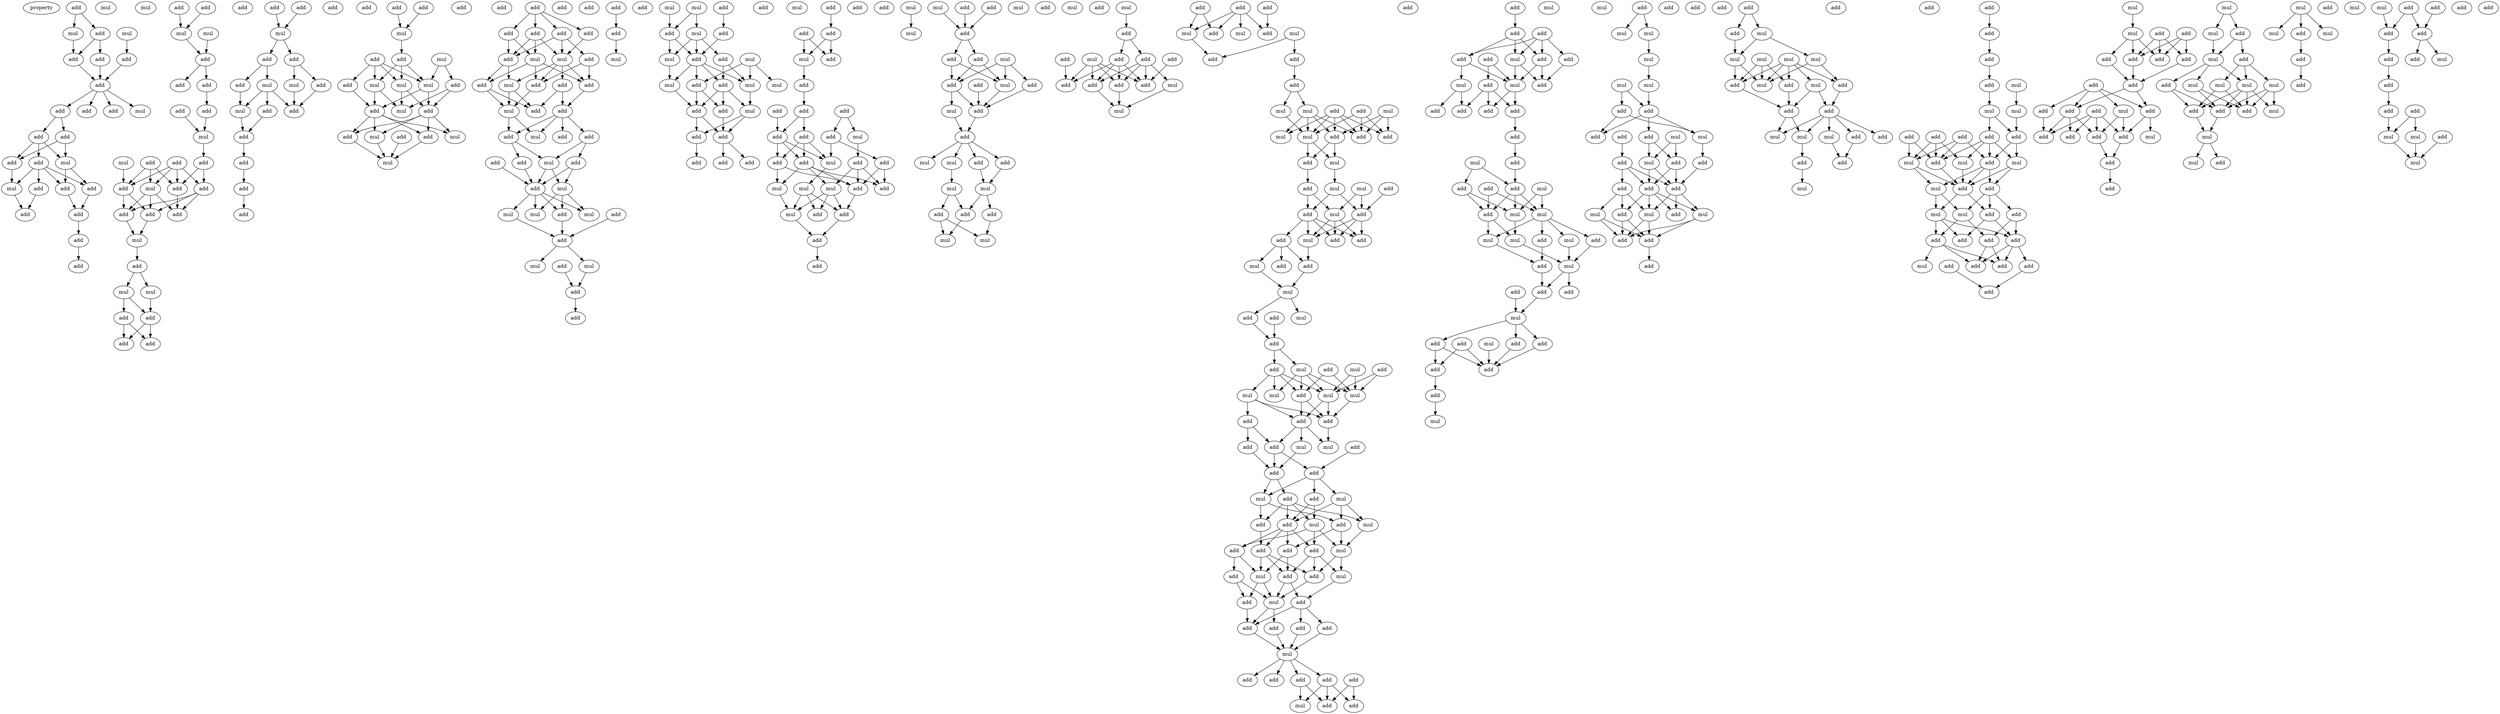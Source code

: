 digraph {
    node [fontcolor=black]
    property [mul=2,lf=1.5]
    0 [ label = add ];
    1 [ label = mul ];
    2 [ label = add ];
    3 [ label = mul ];
    4 [ label = add ];
    5 [ label = add ];
    6 [ label = add ];
    7 [ label = add ];
    8 [ label = add ];
    9 [ label = add ];
    10 [ label = add ];
    11 [ label = mul ];
    12 [ label = mul ];
    13 [ label = add ];
    14 [ label = add ];
    15 [ label = add ];
    16 [ label = mul ];
    17 [ label = add ];
    18 [ label = add ];
    19 [ label = add ];
    20 [ label = add ];
    21 [ label = mul ];
    22 [ label = add ];
    23 [ label = add ];
    24 [ label = add ];
    25 [ label = mul ];
    26 [ label = add ];
    27 [ label = add ];
    28 [ label = add ];
    29 [ label = mul ];
    30 [ label = mul ];
    31 [ label = add ];
    32 [ label = add ];
    33 [ label = add ];
    34 [ label = add ];
    35 [ label = add ];
    36 [ label = mul ];
    37 [ label = add ];
    38 [ label = mul ];
    39 [ label = add ];
    40 [ label = add ];
    41 [ label = mul ];
    42 [ label = add ];
    43 [ label = add ];
    44 [ label = add ];
    45 [ label = add ];
    46 [ label = add ];
    47 [ label = add ];
    48 [ label = mul ];
    49 [ label = add ];
    50 [ label = mul ];
    51 [ label = mul ];
    52 [ label = add ];
    53 [ label = add ];
    54 [ label = add ];
    55 [ label = add ];
    56 [ label = add ];
    57 [ label = add ];
    58 [ label = add ];
    59 [ label = mul ];
    60 [ label = add ];
    61 [ label = add ];
    62 [ label = add ];
    63 [ label = mul ];
    64 [ label = mul ];
    65 [ label = add ];
    66 [ label = mul ];
    67 [ label = add ];
    68 [ label = add ];
    69 [ label = add ];
    70 [ label = add ];
    71 [ label = add ];
    72 [ label = add ];
    73 [ label = add ];
    74 [ label = add ];
    75 [ label = add ];
    76 [ label = add ];
    77 [ label = add ];
    78 [ label = mul ];
    79 [ label = add ];
    80 [ label = mul ];
    81 [ label = add ];
    82 [ label = add ];
    83 [ label = mul ];
    84 [ label = mul ];
    85 [ label = add ];
    86 [ label = mul ];
    87 [ label = add ];
    88 [ label = mul ];
    89 [ label = add ];
    90 [ label = mul ];
    91 [ label = mul ];
    92 [ label = add ];
    93 [ label = add ];
    94 [ label = add ];
    95 [ label = mul ];
    96 [ label = add ];
    97 [ label = add ];
    98 [ label = add ];
    99 [ label = add ];
    100 [ label = add ];
    101 [ label = add ];
    102 [ label = add ];
    103 [ label = mul ];
    104 [ label = add ];
    105 [ label = mul ];
    106 [ label = add ];
    107 [ label = add ];
    108 [ label = mul ];
    109 [ label = add ];
    110 [ label = add ];
    111 [ label = add ];
    112 [ label = add ];
    113 [ label = add ];
    114 [ label = mul ];
    115 [ label = add ];
    116 [ label = mul ];
    117 [ label = add ];
    118 [ label = add ];
    119 [ label = add ];
    120 [ label = add ];
    121 [ label = mul ];
    122 [ label = add ];
    123 [ label = add ];
    124 [ label = mul ];
    125 [ label = add ];
    126 [ label = mul ];
    127 [ label = mul ];
    128 [ label = add ];
    129 [ label = mul ];
    130 [ label = add ];
    131 [ label = add ];
    132 [ label = mul ];
    133 [ label = mul ];
    134 [ label = add ];
    135 [ label = add ];
    136 [ label = add ];
    137 [ label = add ];
    138 [ label = add ];
    139 [ label = add ];
    140 [ label = mul ];
    141 [ label = mul ];
    142 [ label = mul ];
    143 [ label = add ];
    144 [ label = mul ];
    145 [ label = add ];
    146 [ label = add ];
    147 [ label = mul ];
    148 [ label = add ];
    149 [ label = mul ];
    150 [ label = add ];
    151 [ label = add ];
    152 [ label = mul ];
    153 [ label = add ];
    154 [ label = mul ];
    155 [ label = mul ];
    156 [ label = mul ];
    157 [ label = add ];
    158 [ label = add ];
    159 [ label = add ];
    160 [ label = add ];
    161 [ label = add ];
    162 [ label = add ];
    163 [ label = mul ];
    164 [ label = add ];
    165 [ label = add ];
    166 [ label = add ];
    167 [ label = add ];
    168 [ label = add ];
    169 [ label = add ];
    170 [ label = mul ];
    171 [ label = add ];
    172 [ label = add ];
    173 [ label = add ];
    174 [ label = add ];
    175 [ label = add ];
    176 [ label = add ];
    177 [ label = mul ];
    178 [ label = add ];
    179 [ label = add ];
    180 [ label = add ];
    181 [ label = add ];
    182 [ label = mul ];
    183 [ label = add ];
    184 [ label = add ];
    185 [ label = add ];
    186 [ label = add ];
    187 [ label = mul ];
    188 [ label = add ];
    189 [ label = mul ];
    190 [ label = mul ];
    191 [ label = mul ];
    192 [ label = add ];
    193 [ label = add ];
    194 [ label = add ];
    195 [ label = add ];
    196 [ label = mul ];
    197 [ label = mul ];
    198 [ label = mul ];
    199 [ label = mul ];
    200 [ label = add ];
    201 [ label = add ];
    202 [ label = add ];
    203 [ label = add ];
    204 [ label = add ];
    205 [ label = add ];
    206 [ label = mul ];
    207 [ label = add ];
    208 [ label = add ];
    209 [ label = mul ];
    210 [ label = add ];
    211 [ label = mul ];
    212 [ label = add ];
    213 [ label = add ];
    214 [ label = mul ];
    215 [ label = mul ];
    216 [ label = add ];
    217 [ label = add ];
    218 [ label = mul ];
    219 [ label = mul ];
    220 [ label = mul ];
    221 [ label = add ];
    222 [ label = add ];
    223 [ label = add ];
    224 [ label = add ];
    225 [ label = mul ];
    226 [ label = mul ];
    227 [ label = mul ];
    228 [ label = add ];
    229 [ label = add ];
    230 [ label = mul ];
    231 [ label = add ];
    232 [ label = add ];
    233 [ label = add ];
    234 [ label = mul ];
    235 [ label = add ];
    236 [ label = add ];
    237 [ label = add ];
    238 [ label = add ];
    239 [ label = mul ];
    240 [ label = add ];
    241 [ label = add ];
    242 [ label = add ];
    243 [ label = mul ];
    244 [ label = mul ];
    245 [ label = mul ];
    246 [ label = add ];
    247 [ label = add ];
    248 [ label = add ];
    249 [ label = add ];
    250 [ label = add ];
    251 [ label = mul ];
    252 [ label = add ];
    253 [ label = mul ];
    254 [ label = add ];
    255 [ label = mul ];
    256 [ label = add ];
    257 [ label = mul ];
    258 [ label = mul ];
    259 [ label = add ];
    260 [ label = add ];
    261 [ label = mul ];
    262 [ label = add ];
    263 [ label = mul ];
    264 [ label = add ];
    265 [ label = mul ];
    266 [ label = add ];
    267 [ label = add ];
    268 [ label = add ];
    269 [ label = mul ];
    270 [ label = add ];
    271 [ label = add ];
    272 [ label = add ];
    273 [ label = mul ];
    274 [ label = add ];
    275 [ label = add ];
    276 [ label = mul ];
    277 [ label = mul ];
    278 [ label = add ];
    279 [ label = mul ];
    280 [ label = add ];
    281 [ label = add ];
    282 [ label = add ];
    283 [ label = add ];
    284 [ label = mul ];
    285 [ label = mul ];
    286 [ label = add ];
    287 [ label = add ];
    288 [ label = mul ];
    289 [ label = mul ];
    290 [ label = mul ];
    291 [ label = mul ];
    292 [ label = add ];
    293 [ label = add ];
    294 [ label = add ];
    295 [ label = add ];
    296 [ label = add ];
    297 [ label = mul ];
    298 [ label = add ];
    299 [ label = mul ];
    300 [ label = add ];
    301 [ label = add ];
    302 [ label = add ];
    303 [ label = mul ];
    304 [ label = add ];
    305 [ label = mul ];
    306 [ label = add ];
    307 [ label = mul ];
    308 [ label = add ];
    309 [ label = add ];
    310 [ label = mul ];
    311 [ label = add ];
    312 [ label = mul ];
    313 [ label = add ];
    314 [ label = add ];
    315 [ label = add ];
    316 [ label = mul ];
    317 [ label = add ];
    318 [ label = mul ];
    319 [ label = add ];
    320 [ label = add ];
    321 [ label = add ];
    322 [ label = add ];
    323 [ label = mul ];
    324 [ label = add ];
    325 [ label = add ];
    326 [ label = add ];
    327 [ label = add ];
    328 [ label = add ];
    329 [ label = mul ];
    330 [ label = add ];
    331 [ label = add ];
    332 [ label = add ];
    333 [ label = add ];
    334 [ label = add ];
    335 [ label = mul ];
    336 [ label = add ];
    337 [ label = add ];
    338 [ label = add ];
    339 [ label = add ];
    340 [ label = add ];
    341 [ label = add ];
    342 [ label = add ];
    343 [ label = mul ];
    344 [ label = add ];
    345 [ label = add ];
    346 [ label = mul ];
    347 [ label = add ];
    348 [ label = add ];
    349 [ label = mul ];
    350 [ label = add ];
    351 [ label = mul ];
    352 [ label = add ];
    353 [ label = add ];
    354 [ label = add ];
    355 [ label = add ];
    356 [ label = add ];
    357 [ label = mul ];
    358 [ label = add ];
    359 [ label = add ];
    360 [ label = mul ];
    361 [ label = add ];
    362 [ label = mul ];
    363 [ label = mul ];
    364 [ label = add ];
    365 [ label = add ];
    366 [ label = mul ];
    367 [ label = mul ];
    368 [ label = add ];
    369 [ label = mul ];
    370 [ label = mul ];
    371 [ label = add ];
    372 [ label = add ];
    373 [ label = mul ];
    374 [ label = add ];
    375 [ label = add ];
    376 [ label = mul ];
    377 [ label = add ];
    378 [ label = add ];
    379 [ label = mul ];
    380 [ label = add ];
    381 [ label = add ];
    382 [ label = add ];
    383 [ label = add ];
    384 [ label = add ];
    385 [ label = mul ];
    386 [ label = add ];
    387 [ label = add ];
    388 [ label = mul ];
    389 [ label = add ];
    390 [ label = mul ];
    391 [ label = mul ];
    392 [ label = mul ];
    393 [ label = add ];
    394 [ label = mul ];
    395 [ label = add ];
    396 [ label = add ];
    397 [ label = mul ];
    398 [ label = add ];
    399 [ label = mul ];
    400 [ label = add ];
    401 [ label = add ];
    402 [ label = add ];
    403 [ label = add ];
    404 [ label = add ];
    405 [ label = mul ];
    406 [ label = add ];
    407 [ label = add ];
    408 [ label = add ];
    409 [ label = add ];
    410 [ label = mul ];
    411 [ label = add ];
    412 [ label = mul ];
    413 [ label = mul ];
    414 [ label = add ];
    415 [ label = add ];
    416 [ label = add ];
    417 [ label = add ];
    418 [ label = add ];
    419 [ label = add ];
    420 [ label = mul ];
    421 [ label = mul ];
    422 [ label = mul ];
    423 [ label = mul ];
    424 [ label = mul ];
    425 [ label = add ];
    426 [ label = mul ];
    427 [ label = mul ];
    428 [ label = add ];
    429 [ label = add ];
    430 [ label = add ];
    431 [ label = add ];
    432 [ label = mul ];
    433 [ label = mul ];
    434 [ label = add ];
    435 [ label = mul ];
    436 [ label = add ];
    437 [ label = add ];
    438 [ label = add ];
    439 [ label = add ];
    440 [ label = mul ];
    441 [ label = add ];
    442 [ label = add ];
    443 [ label = add ];
    444 [ label = add ];
    445 [ label = mul ];
    446 [ label = mul ];
    447 [ label = mul ];
    448 [ label = add ];
    449 [ label = add ];
    450 [ label = add ];
    451 [ label = add ];
    452 [ label = add ];
    453 [ label = add ];
    454 [ label = mul ];
    455 [ label = add ];
    456 [ label = mul ];
    457 [ label = mul ];
    458 [ label = add ];
    459 [ label = mul ];
    460 [ label = add ];
    461 [ label = add ];
    462 [ label = mul ];
    463 [ label = mul ];
    464 [ label = add ];
    465 [ label = add ];
    466 [ label = add ];
    467 [ label = add ];
    468 [ label = add ];
    469 [ label = add ];
    470 [ label = add ];
    471 [ label = mul ];
    472 [ label = add ];
    473 [ label = add ];
    474 [ label = add ];
    475 [ label = mul ];
    476 [ label = mul ];
    477 [ label = add ];
    478 [ label = add ];
    479 [ label = add ];
    480 [ label = add ];
    481 [ label = add ];
    482 [ label = add ];
    483 [ label = add ];
    484 [ label = add ];
    485 [ label = mul ];
    486 [ label = add ];
    487 [ label = add ];
    488 [ label = add ];
    489 [ label = add ];
    490 [ label = add ];
    491 [ label = mul ];
    492 [ label = add ];
    493 [ label = add ];
    494 [ label = add ];
    495 [ label = add ];
    496 [ label = mul ];
    497 [ label = add ];
    498 [ label = add ];
    499 [ label = mul ];
    500 [ label = mul ];
    501 [ label = add ];
    502 [ label = mul ];
    503 [ label = mul ];
    504 [ label = mul ];
    505 [ label = add ];
    506 [ label = mul ];
    507 [ label = mul ];
    508 [ label = add ];
    509 [ label = add ];
    510 [ label = add ];
    511 [ label = mul ];
    512 [ label = mul ];
    513 [ label = add ];
    514 [ label = mul ];
    515 [ label = mul ];
    516 [ label = add ];
    517 [ label = add ];
    518 [ label = mul ];
    519 [ label = add ];
    520 [ label = add ];
    521 [ label = mul ];
    522 [ label = add ];
    523 [ label = mul ];
    524 [ label = add ];
    525 [ label = add ];
    526 [ label = add ];
    527 [ label = add ];
    528 [ label = mul ];
    529 [ label = add ];
    530 [ label = add ];
    531 [ label = add ];
    532 [ label = add ];
    533 [ label = mul ];
    534 [ label = add ];
    535 [ label = mul ];
    536 [ label = mul ];
    537 [ label = add ];
    538 [ label = add ];
    0 -> 1 [ name = 0 ];
    0 -> 2 [ name = 1 ];
    1 -> 5 [ name = 2 ];
    2 -> 4 [ name = 3 ];
    2 -> 5 [ name = 4 ];
    3 -> 6 [ name = 5 ];
    4 -> 7 [ name = 6 ];
    5 -> 7 [ name = 7 ];
    6 -> 7 [ name = 8 ];
    7 -> 8 [ name = 9 ];
    7 -> 9 [ name = 10 ];
    7 -> 10 [ name = 11 ];
    7 -> 12 [ name = 12 ];
    8 -> 13 [ name = 13 ];
    8 -> 14 [ name = 14 ];
    13 -> 15 [ name = 15 ];
    13 -> 16 [ name = 16 ];
    13 -> 17 [ name = 17 ];
    14 -> 15 [ name = 18 ];
    14 -> 16 [ name = 19 ];
    15 -> 21 [ name = 20 ];
    16 -> 19 [ name = 21 ];
    16 -> 20 [ name = 22 ];
    17 -> 18 [ name = 23 ];
    17 -> 19 [ name = 24 ];
    17 -> 20 [ name = 25 ];
    17 -> 21 [ name = 26 ];
    18 -> 22 [ name = 27 ];
    19 -> 23 [ name = 28 ];
    20 -> 23 [ name = 29 ];
    21 -> 22 [ name = 30 ];
    23 -> 24 [ name = 31 ];
    24 -> 26 [ name = 32 ];
    27 -> 29 [ name = 33 ];
    28 -> 29 [ name = 34 ];
    29 -> 31 [ name = 35 ];
    30 -> 31 [ name = 36 ];
    31 -> 32 [ name = 37 ];
    31 -> 33 [ name = 38 ];
    33 -> 35 [ name = 39 ];
    34 -> 36 [ name = 40 ];
    35 -> 36 [ name = 41 ];
    36 -> 40 [ name = 42 ];
    37 -> 41 [ name = 43 ];
    37 -> 42 [ name = 44 ];
    37 -> 43 [ name = 45 ];
    38 -> 42 [ name = 46 ];
    39 -> 41 [ name = 47 ];
    39 -> 42 [ name = 48 ];
    39 -> 43 [ name = 49 ];
    39 -> 44 [ name = 50 ];
    40 -> 43 [ name = 51 ];
    40 -> 44 [ name = 52 ];
    41 -> 45 [ name = 53 ];
    41 -> 46 [ name = 54 ];
    41 -> 47 [ name = 55 ];
    42 -> 46 [ name = 56 ];
    42 -> 47 [ name = 57 ];
    43 -> 45 [ name = 58 ];
    44 -> 45 [ name = 59 ];
    44 -> 46 [ name = 60 ];
    44 -> 47 [ name = 61 ];
    46 -> 48 [ name = 62 ];
    47 -> 48 [ name = 63 ];
    48 -> 49 [ name = 64 ];
    49 -> 50 [ name = 65 ];
    49 -> 51 [ name = 66 ];
    50 -> 54 [ name = 67 ];
    51 -> 53 [ name = 68 ];
    51 -> 54 [ name = 69 ];
    53 -> 55 [ name = 70 ];
    53 -> 57 [ name = 71 ];
    54 -> 55 [ name = 72 ];
    54 -> 57 [ name = 73 ];
    56 -> 59 [ name = 74 ];
    58 -> 59 [ name = 75 ];
    59 -> 60 [ name = 76 ];
    59 -> 61 [ name = 77 ];
    60 -> 62 [ name = 78 ];
    60 -> 63 [ name = 79 ];
    61 -> 64 [ name = 80 ];
    61 -> 65 [ name = 81 ];
    62 -> 66 [ name = 82 ];
    63 -> 66 [ name = 83 ];
    63 -> 67 [ name = 84 ];
    63 -> 68 [ name = 85 ];
    64 -> 67 [ name = 86 ];
    65 -> 67 [ name = 87 ];
    66 -> 70 [ name = 88 ];
    68 -> 70 [ name = 89 ];
    70 -> 71 [ name = 90 ];
    71 -> 72 [ name = 91 ];
    72 -> 77 [ name = 92 ];
    74 -> 78 [ name = 93 ];
    76 -> 78 [ name = 94 ];
    78 -> 81 [ name = 95 ];
    79 -> 83 [ name = 96 ];
    79 -> 84 [ name = 97 ];
    79 -> 85 [ name = 98 ];
    79 -> 86 [ name = 99 ];
    80 -> 82 [ name = 100 ];
    80 -> 86 [ name = 101 ];
    81 -> 83 [ name = 102 ];
    81 -> 84 [ name = 103 ];
    81 -> 86 [ name = 104 ];
    82 -> 87 [ name = 105 ];
    82 -> 88 [ name = 106 ];
    83 -> 87 [ name = 107 ];
    83 -> 88 [ name = 108 ];
    84 -> 88 [ name = 109 ];
    84 -> 89 [ name = 110 ];
    85 -> 89 [ name = 111 ];
    86 -> 87 [ name = 112 ];
    86 -> 89 [ name = 113 ];
    87 -> 90 [ name = 114 ];
    87 -> 91 [ name = 115 ];
    87 -> 93 [ name = 116 ];
    87 -> 94 [ name = 117 ];
    89 -> 90 [ name = 118 ];
    89 -> 91 [ name = 119 ];
    89 -> 93 [ name = 120 ];
    89 -> 94 [ name = 121 ];
    90 -> 95 [ name = 122 ];
    92 -> 95 [ name = 123 ];
    93 -> 95 [ name = 124 ];
    94 -> 95 [ name = 125 ];
    97 -> 98 [ name = 126 ];
    97 -> 99 [ name = 127 ];
    97 -> 100 [ name = 128 ];
    97 -> 101 [ name = 129 ];
    98 -> 105 [ name = 130 ];
    99 -> 104 [ name = 131 ];
    99 -> 105 [ name = 132 ];
    99 -> 106 [ name = 133 ];
    100 -> 103 [ name = 134 ];
    100 -> 104 [ name = 135 ];
    100 -> 105 [ name = 136 ];
    101 -> 103 [ name = 137 ];
    101 -> 104 [ name = 138 ];
    103 -> 107 [ name = 139 ];
    103 -> 109 [ name = 140 ];
    103 -> 110 [ name = 141 ];
    104 -> 107 [ name = 142 ];
    104 -> 108 [ name = 143 ];
    105 -> 108 [ name = 144 ];
    105 -> 109 [ name = 145 ];
    105 -> 110 [ name = 146 ];
    105 -> 111 [ name = 147 ];
    106 -> 109 [ name = 148 ];
    106 -> 110 [ name = 149 ];
    107 -> 112 [ name = 150 ];
    107 -> 114 [ name = 151 ];
    108 -> 112 [ name = 152 ];
    108 -> 114 [ name = 153 ];
    109 -> 113 [ name = 154 ];
    110 -> 114 [ name = 155 ];
    111 -> 112 [ name = 156 ];
    111 -> 113 [ name = 157 ];
    113 -> 115 [ name = 158 ];
    113 -> 116 [ name = 159 ];
    113 -> 117 [ name = 160 ];
    113 -> 118 [ name = 161 ];
    114 -> 115 [ name = 162 ];
    114 -> 116 [ name = 163 ];
    115 -> 120 [ name = 164 ];
    115 -> 121 [ name = 165 ];
    117 -> 119 [ name = 166 ];
    117 -> 121 [ name = 167 ];
    119 -> 123 [ name = 168 ];
    119 -> 124 [ name = 169 ];
    120 -> 123 [ name = 170 ];
    121 -> 123 [ name = 171 ];
    121 -> 124 [ name = 172 ];
    122 -> 123 [ name = 173 ];
    123 -> 125 [ name = 174 ];
    123 -> 126 [ name = 175 ];
    123 -> 127 [ name = 176 ];
    123 -> 129 [ name = 177 ];
    124 -> 125 [ name = 178 ];
    124 -> 126 [ name = 179 ];
    124 -> 129 [ name = 180 ];
    125 -> 130 [ name = 181 ];
    127 -> 130 [ name = 182 ];
    128 -> 130 [ name = 183 ];
    130 -> 132 [ name = 184 ];
    130 -> 133 [ name = 185 ];
    131 -> 134 [ name = 186 ];
    133 -> 134 [ name = 187 ];
    134 -> 137 [ name = 188 ];
    136 -> 138 [ name = 189 ];
    138 -> 140 [ name = 190 ];
    141 -> 144 [ name = 191 ];
    141 -> 146 [ name = 192 ];
    142 -> 146 [ name = 193 ];
    143 -> 145 [ name = 194 ];
    144 -> 148 [ name = 195 ];
    144 -> 149 [ name = 196 ];
    144 -> 150 [ name = 197 ];
    145 -> 150 [ name = 198 ];
    146 -> 149 [ name = 199 ];
    146 -> 150 [ name = 200 ];
    147 -> 153 [ name = 201 ];
    147 -> 154 [ name = 202 ];
    147 -> 155 [ name = 203 ];
    148 -> 151 [ name = 204 ];
    148 -> 155 [ name = 205 ];
    149 -> 152 [ name = 206 ];
    150 -> 151 [ name = 207 ];
    150 -> 152 [ name = 208 ];
    150 -> 153 [ name = 209 ];
    150 -> 155 [ name = 210 ];
    151 -> 156 [ name = 211 ];
    151 -> 157 [ name = 212 ];
    151 -> 158 [ name = 213 ];
    152 -> 158 [ name = 214 ];
    153 -> 157 [ name = 215 ];
    153 -> 158 [ name = 216 ];
    155 -> 156 [ name = 217 ];
    156 -> 159 [ name = 218 ];
    156 -> 160 [ name = 219 ];
    157 -> 160 [ name = 220 ];
    158 -> 159 [ name = 221 ];
    158 -> 160 [ name = 222 ];
    159 -> 164 [ name = 223 ];
    160 -> 161 [ name = 224 ];
    160 -> 165 [ name = 225 ];
    166 -> 167 [ name = 226 ];
    167 -> 169 [ name = 227 ];
    167 -> 170 [ name = 228 ];
    168 -> 169 [ name = 229 ];
    168 -> 170 [ name = 230 ];
    170 -> 172 [ name = 231 ];
    172 -> 175 [ name = 232 ];
    173 -> 177 [ name = 233 ];
    173 -> 179 [ name = 234 ];
    175 -> 178 [ name = 235 ];
    175 -> 180 [ name = 236 ];
    176 -> 180 [ name = 237 ];
    177 -> 184 [ name = 238 ];
    178 -> 181 [ name = 239 ];
    178 -> 182 [ name = 240 ];
    178 -> 183 [ name = 241 ];
    179 -> 182 [ name = 242 ];
    179 -> 185 [ name = 243 ];
    180 -> 181 [ name = 244 ];
    180 -> 182 [ name = 245 ];
    180 -> 183 [ name = 246 ];
    181 -> 186 [ name = 247 ];
    181 -> 188 [ name = 248 ];
    181 -> 189 [ name = 249 ];
    181 -> 190 [ name = 250 ];
    182 -> 187 [ name = 251 ];
    183 -> 188 [ name = 252 ];
    183 -> 189 [ name = 253 ];
    184 -> 186 [ name = 254 ];
    184 -> 188 [ name = 255 ];
    184 -> 190 [ name = 256 ];
    185 -> 186 [ name = 257 ];
    185 -> 188 [ name = 258 ];
    187 -> 191 [ name = 259 ];
    187 -> 192 [ name = 260 ];
    187 -> 193 [ name = 261 ];
    188 -> 193 [ name = 262 ];
    189 -> 191 [ name = 263 ];
    190 -> 191 [ name = 264 ];
    190 -> 192 [ name = 265 ];
    190 -> 193 [ name = 266 ];
    191 -> 194 [ name = 267 ];
    193 -> 194 [ name = 268 ];
    194 -> 195 [ name = 269 ];
    196 -> 197 [ name = 270 ];
    198 -> 203 [ name = 271 ];
    201 -> 203 [ name = 272 ];
    202 -> 203 [ name = 273 ];
    203 -> 204 [ name = 274 ];
    203 -> 205 [ name = 275 ];
    204 -> 208 [ name = 276 ];
    204 -> 209 [ name = 277 ];
    205 -> 208 [ name = 278 ];
    205 -> 209 [ name = 279 ];
    206 -> 208 [ name = 280 ];
    206 -> 209 [ name = 281 ];
    206 -> 210 [ name = 282 ];
    207 -> 212 [ name = 283 ];
    208 -> 211 [ name = 284 ];
    208 -> 212 [ name = 285 ];
    209 -> 212 [ name = 286 ];
    210 -> 212 [ name = 287 ];
    211 -> 213 [ name = 288 ];
    212 -> 213 [ name = 289 ];
    213 -> 214 [ name = 290 ];
    213 -> 215 [ name = 291 ];
    213 -> 216 [ name = 292 ];
    213 -> 217 [ name = 293 ];
    215 -> 218 [ name = 294 ];
    216 -> 219 [ name = 295 ];
    217 -> 219 [ name = 296 ];
    218 -> 222 [ name = 297 ];
    218 -> 224 [ name = 298 ];
    219 -> 221 [ name = 299 ];
    219 -> 222 [ name = 300 ];
    221 -> 225 [ name = 301 ];
    222 -> 226 [ name = 302 ];
    224 -> 225 [ name = 303 ];
    224 -> 226 [ name = 304 ];
    227 -> 228 [ name = 305 ];
    228 -> 229 [ name = 306 ];
    228 -> 231 [ name = 307 ];
    229 -> 235 [ name = 308 ];
    229 -> 236 [ name = 309 ];
    229 -> 237 [ name = 310 ];
    229 -> 238 [ name = 311 ];
    230 -> 235 [ name = 312 ];
    230 -> 236 [ name = 313 ];
    230 -> 237 [ name = 314 ];
    230 -> 238 [ name = 315 ];
    231 -> 234 [ name = 316 ];
    231 -> 235 [ name = 317 ];
    231 -> 237 [ name = 318 ];
    231 -> 238 [ name = 319 ];
    232 -> 236 [ name = 320 ];
    233 -> 237 [ name = 321 ];
    234 -> 239 [ name = 322 ];
    235 -> 239 [ name = 323 ];
    238 -> 239 [ name = 324 ];
    240 -> 244 [ name = 325 ];
    240 -> 245 [ name = 326 ];
    240 -> 246 [ name = 327 ];
    240 -> 247 [ name = 328 ];
    241 -> 244 [ name = 329 ];
    241 -> 247 [ name = 330 ];
    242 -> 246 [ name = 331 ];
    243 -> 248 [ name = 332 ];
    243 -> 249 [ name = 333 ];
    244 -> 248 [ name = 334 ];
    249 -> 250 [ name = 335 ];
    250 -> 251 [ name = 336 ];
    250 -> 253 [ name = 337 ];
    251 -> 256 [ name = 338 ];
    251 -> 257 [ name = 339 ];
    251 -> 258 [ name = 340 ];
    251 -> 259 [ name = 341 ];
    252 -> 256 [ name = 342 ];
    252 -> 257 [ name = 343 ];
    252 -> 258 [ name = 344 ];
    252 -> 259 [ name = 345 ];
    252 -> 260 [ name = 346 ];
    253 -> 257 [ name = 347 ];
    254 -> 256 [ name = 348 ];
    254 -> 257 [ name = 349 ];
    254 -> 260 [ name = 350 ];
    255 -> 256 [ name = 351 ];
    255 -> 259 [ name = 352 ];
    255 -> 260 [ name = 353 ];
    257 -> 261 [ name = 354 ];
    257 -> 262 [ name = 355 ];
    259 -> 261 [ name = 356 ];
    259 -> 262 [ name = 357 ];
    261 -> 263 [ name = 358 ];
    262 -> 264 [ name = 359 ];
    263 -> 267 [ name = 360 ];
    263 -> 268 [ name = 361 ];
    264 -> 268 [ name = 362 ];
    264 -> 269 [ name = 363 ];
    265 -> 267 [ name = 364 ];
    265 -> 269 [ name = 365 ];
    266 -> 267 [ name = 366 ];
    267 -> 271 [ name = 367 ];
    267 -> 272 [ name = 368 ];
    267 -> 273 [ name = 369 ];
    268 -> 270 [ name = 370 ];
    268 -> 271 [ name = 371 ];
    268 -> 272 [ name = 372 ];
    268 -> 273 [ name = 373 ];
    269 -> 271 [ name = 374 ];
    269 -> 272 [ name = 375 ];
    269 -> 273 [ name = 376 ];
    270 -> 274 [ name = 377 ];
    270 -> 275 [ name = 378 ];
    270 -> 276 [ name = 379 ];
    273 -> 275 [ name = 380 ];
    275 -> 277 [ name = 381 ];
    276 -> 277 [ name = 382 ];
    277 -> 279 [ name = 383 ];
    277 -> 280 [ name = 384 ];
    278 -> 281 [ name = 385 ];
    280 -> 281 [ name = 386 ];
    281 -> 283 [ name = 387 ];
    281 -> 285 [ name = 388 ];
    282 -> 287 [ name = 389 ];
    282 -> 291 [ name = 390 ];
    283 -> 287 [ name = 391 ];
    283 -> 288 [ name = 392 ];
    283 -> 289 [ name = 393 ];
    283 -> 290 [ name = 394 ];
    284 -> 289 [ name = 395 ];
    284 -> 291 [ name = 396 ];
    285 -> 287 [ name = 397 ];
    285 -> 288 [ name = 398 ];
    285 -> 289 [ name = 399 ];
    285 -> 291 [ name = 400 ];
    286 -> 289 [ name = 401 ];
    286 -> 291 [ name = 402 ];
    287 -> 293 [ name = 403 ];
    287 -> 294 [ name = 404 ];
    289 -> 293 [ name = 405 ];
    289 -> 294 [ name = 406 ];
    290 -> 292 [ name = 407 ];
    290 -> 293 [ name = 408 ];
    290 -> 294 [ name = 409 ];
    291 -> 293 [ name = 410 ];
    292 -> 296 [ name = 411 ];
    292 -> 298 [ name = 412 ];
    293 -> 299 [ name = 413 ];
    294 -> 297 [ name = 414 ];
    294 -> 298 [ name = 415 ];
    294 -> 299 [ name = 416 ];
    295 -> 301 [ name = 417 ];
    296 -> 300 [ name = 418 ];
    297 -> 300 [ name = 419 ];
    298 -> 300 [ name = 420 ];
    298 -> 301 [ name = 421 ];
    300 -> 302 [ name = 422 ];
    300 -> 305 [ name = 423 ];
    301 -> 303 [ name = 424 ];
    301 -> 304 [ name = 425 ];
    301 -> 305 [ name = 426 ];
    302 -> 306 [ name = 427 ];
    302 -> 307 [ name = 428 ];
    302 -> 309 [ name = 429 ];
    302 -> 310 [ name = 430 ];
    303 -> 306 [ name = 431 ];
    303 -> 307 [ name = 432 ];
    303 -> 308 [ name = 433 ];
    304 -> 306 [ name = 434 ];
    304 -> 310 [ name = 435 ];
    305 -> 308 [ name = 436 ];
    305 -> 309 [ name = 437 ];
    306 -> 311 [ name = 438 ];
    306 -> 313 [ name = 439 ];
    306 -> 314 [ name = 440 ];
    306 -> 315 [ name = 441 ];
    307 -> 312 [ name = 442 ];
    308 -> 312 [ name = 443 ];
    308 -> 314 [ name = 444 ];
    309 -> 311 [ name = 445 ];
    310 -> 312 [ name = 446 ];
    310 -> 313 [ name = 447 ];
    310 -> 315 [ name = 448 ];
    311 -> 316 [ name = 449 ];
    311 -> 317 [ name = 450 ];
    311 -> 320 [ name = 451 ];
    312 -> 318 [ name = 452 ];
    312 -> 320 [ name = 453 ];
    313 -> 317 [ name = 454 ];
    313 -> 318 [ name = 455 ];
    313 -> 320 [ name = 456 ];
    314 -> 316 [ name = 457 ];
    314 -> 317 [ name = 458 ];
    315 -> 316 [ name = 459 ];
    315 -> 319 [ name = 460 ];
    316 -> 321 [ name = 461 ];
    316 -> 323 [ name = 462 ];
    317 -> 322 [ name = 463 ];
    317 -> 323 [ name = 464 ];
    318 -> 322 [ name = 465 ];
    319 -> 321 [ name = 466 ];
    319 -> 323 [ name = 467 ];
    320 -> 323 [ name = 468 ];
    321 -> 325 [ name = 469 ];
    322 -> 324 [ name = 470 ];
    322 -> 325 [ name = 471 ];
    322 -> 328 [ name = 472 ];
    323 -> 325 [ name = 473 ];
    323 -> 327 [ name = 474 ];
    324 -> 329 [ name = 475 ];
    325 -> 329 [ name = 476 ];
    327 -> 329 [ name = 477 ];
    328 -> 329 [ name = 478 ];
    329 -> 331 [ name = 479 ];
    329 -> 332 [ name = 480 ];
    329 -> 333 [ name = 481 ];
    329 -> 334 [ name = 482 ];
    330 -> 336 [ name = 483 ];
    330 -> 337 [ name = 484 ];
    331 -> 335 [ name = 485 ];
    331 -> 336 [ name = 486 ];
    331 -> 337 [ name = 487 ];
    332 -> 335 [ name = 488 ];
    332 -> 337 [ name = 489 ];
    338 -> 340 [ name = 490 ];
    339 -> 342 [ name = 491 ];
    339 -> 343 [ name = 492 ];
    339 -> 344 [ name = 493 ];
    339 -> 345 [ name = 494 ];
    340 -> 342 [ name = 495 ];
    340 -> 343 [ name = 496 ];
    340 -> 345 [ name = 497 ];
    341 -> 348 [ name = 498 ];
    341 -> 349 [ name = 499 ];
    342 -> 347 [ name = 500 ];
    342 -> 349 [ name = 501 ];
    343 -> 347 [ name = 502 ];
    343 -> 349 [ name = 503 ];
    344 -> 347 [ name = 504 ];
    345 -> 346 [ name = 505 ];
    345 -> 349 [ name = 506 ];
    346 -> 350 [ name = 507 ];
    346 -> 353 [ name = 508 ];
    348 -> 352 [ name = 509 ];
    348 -> 353 [ name = 510 ];
    348 -> 354 [ name = 511 ];
    349 -> 352 [ name = 512 ];
    349 -> 354 [ name = 513 ];
    352 -> 355 [ name = 514 ];
    355 -> 356 [ name = 515 ];
    356 -> 361 [ name = 516 ];
    357 -> 358 [ name = 517 ];
    357 -> 361 [ name = 518 ];
    358 -> 363 [ name = 519 ];
    358 -> 364 [ name = 520 ];
    359 -> 362 [ name = 521 ];
    359 -> 364 [ name = 522 ];
    360 -> 362 [ name = 523 ];
    360 -> 363 [ name = 524 ];
    361 -> 362 [ name = 525 ];
    361 -> 363 [ name = 526 ];
    361 -> 364 [ name = 527 ];
    362 -> 365 [ name = 528 ];
    362 -> 366 [ name = 529 ];
    362 -> 367 [ name = 530 ];
    362 -> 368 [ name = 531 ];
    363 -> 369 [ name = 532 ];
    364 -> 366 [ name = 533 ];
    364 -> 369 [ name = 534 ];
    365 -> 371 [ name = 535 ];
    366 -> 371 [ name = 536 ];
    367 -> 370 [ name = 537 ];
    368 -> 370 [ name = 538 ];
    369 -> 370 [ name = 539 ];
    370 -> 372 [ name = 540 ];
    370 -> 374 [ name = 541 ];
    371 -> 372 [ name = 542 ];
    372 -> 376 [ name = 543 ];
    375 -> 376 [ name = 544 ];
    376 -> 378 [ name = 545 ];
    376 -> 380 [ name = 546 ];
    376 -> 381 [ name = 547 ];
    377 -> 382 [ name = 548 ];
    377 -> 383 [ name = 549 ];
    378 -> 382 [ name = 550 ];
    379 -> 382 [ name = 551 ];
    380 -> 382 [ name = 552 ];
    381 -> 382 [ name = 553 ];
    381 -> 383 [ name = 554 ];
    383 -> 384 [ name = 555 ];
    384 -> 385 [ name = 556 ];
    386 -> 388 [ name = 557 ];
    386 -> 390 [ name = 558 ];
    390 -> 391 [ name = 559 ];
    391 -> 394 [ name = 560 ];
    392 -> 395 [ name = 561 ];
    392 -> 396 [ name = 562 ];
    394 -> 396 [ name = 563 ];
    395 -> 397 [ name = 564 ];
    395 -> 401 [ name = 565 ];
    396 -> 397 [ name = 566 ];
    396 -> 400 [ name = 567 ];
    396 -> 401 [ name = 568 ];
    397 -> 403 [ name = 569 ];
    398 -> 402 [ name = 570 ];
    399 -> 404 [ name = 571 ];
    399 -> 405 [ name = 572 ];
    400 -> 404 [ name = 573 ];
    400 -> 405 [ name = 574 ];
    402 -> 406 [ name = 575 ];
    402 -> 407 [ name = 576 ];
    402 -> 408 [ name = 577 ];
    403 -> 406 [ name = 578 ];
    404 -> 406 [ name = 579 ];
    404 -> 407 [ name = 580 ];
    405 -> 406 [ name = 581 ];
    405 -> 407 [ name = 582 ];
    406 -> 409 [ name = 583 ];
    406 -> 410 [ name = 584 ];
    406 -> 412 [ name = 585 ];
    407 -> 409 [ name = 586 ];
    407 -> 410 [ name = 587 ];
    407 -> 411 [ name = 588 ];
    407 -> 412 [ name = 589 ];
    408 -> 410 [ name = 590 ];
    408 -> 411 [ name = 591 ];
    408 -> 413 [ name = 592 ];
    410 -> 414 [ name = 593 ];
    410 -> 415 [ name = 594 ];
    411 -> 414 [ name = 595 ];
    411 -> 415 [ name = 596 ];
    412 -> 414 [ name = 597 ];
    412 -> 415 [ name = 598 ];
    413 -> 414 [ name = 599 ];
    413 -> 415 [ name = 600 ];
    414 -> 416 [ name = 601 ];
    417 -> 419 [ name = 602 ];
    417 -> 420 [ name = 603 ];
    419 -> 424 [ name = 604 ];
    420 -> 422 [ name = 605 ];
    420 -> 424 [ name = 606 ];
    421 -> 425 [ name = 607 ];
    421 -> 426 [ name = 608 ];
    421 -> 427 [ name = 609 ];
    421 -> 428 [ name = 610 ];
    421 -> 429 [ name = 611 ];
    422 -> 427 [ name = 612 ];
    422 -> 428 [ name = 613 ];
    423 -> 425 [ name = 614 ];
    423 -> 427 [ name = 615 ];
    423 -> 429 [ name = 616 ];
    424 -> 425 [ name = 617 ];
    424 -> 427 [ name = 618 ];
    425 -> 430 [ name = 619 ];
    426 -> 430 [ name = 620 ];
    426 -> 431 [ name = 621 ];
    428 -> 431 [ name = 622 ];
    429 -> 430 [ name = 623 ];
    430 -> 432 [ name = 624 ];
    430 -> 433 [ name = 625 ];
    431 -> 432 [ name = 626 ];
    431 -> 433 [ name = 627 ];
    431 -> 434 [ name = 628 ];
    431 -> 435 [ name = 629 ];
    431 -> 436 [ name = 630 ];
    433 -> 438 [ name = 631 ];
    434 -> 437 [ name = 632 ];
    435 -> 437 [ name = 633 ];
    438 -> 440 [ name = 634 ];
    441 -> 442 [ name = 635 ];
    442 -> 443 [ name = 636 ];
    443 -> 444 [ name = 637 ];
    444 -> 446 [ name = 638 ];
    445 -> 447 [ name = 639 ];
    446 -> 448 [ name = 640 ];
    446 -> 452 [ name = 641 ];
    447 -> 448 [ name = 642 ];
    448 -> 453 [ name = 643 ];
    448 -> 456 [ name = 644 ];
    449 -> 453 [ name = 645 ];
    449 -> 454 [ name = 646 ];
    449 -> 455 [ name = 647 ];
    450 -> 454 [ name = 648 ];
    450 -> 455 [ name = 649 ];
    450 -> 457 [ name = 650 ];
    451 -> 454 [ name = 651 ];
    451 -> 455 [ name = 652 ];
    452 -> 453 [ name = 653 ];
    452 -> 455 [ name = 654 ];
    452 -> 456 [ name = 655 ];
    452 -> 457 [ name = 656 ];
    453 -> 458 [ name = 657 ];
    453 -> 459 [ name = 658 ];
    453 -> 460 [ name = 659 ];
    454 -> 458 [ name = 660 ];
    454 -> 459 [ name = 661 ];
    455 -> 458 [ name = 662 ];
    456 -> 458 [ name = 663 ];
    456 -> 460 [ name = 664 ];
    457 -> 458 [ name = 665 ];
    458 -> 461 [ name = 666 ];
    458 -> 463 [ name = 667 ];
    459 -> 462 [ name = 668 ];
    459 -> 463 [ name = 669 ];
    460 -> 461 [ name = 670 ];
    460 -> 462 [ name = 671 ];
    460 -> 464 [ name = 672 ];
    461 -> 466 [ name = 673 ];
    461 -> 468 [ name = 674 ];
    462 -> 465 [ name = 675 ];
    462 -> 467 [ name = 676 ];
    463 -> 466 [ name = 677 ];
    463 -> 467 [ name = 678 ];
    463 -> 468 [ name = 679 ];
    464 -> 465 [ name = 680 ];
    464 -> 466 [ name = 681 ];
    465 -> 469 [ name = 682 ];
    465 -> 472 [ name = 683 ];
    466 -> 469 [ name = 684 ];
    466 -> 472 [ name = 685 ];
    466 -> 473 [ name = 686 ];
    467 -> 469 [ name = 687 ];
    467 -> 471 [ name = 688 ];
    467 -> 472 [ name = 689 ];
    470 -> 474 [ name = 690 ];
    473 -> 474 [ name = 691 ];
    475 -> 476 [ name = 692 ];
    476 -> 479 [ name = 693 ];
    476 -> 480 [ name = 694 ];
    476 -> 481 [ name = 695 ];
    477 -> 479 [ name = 696 ];
    477 -> 481 [ name = 697 ];
    477 -> 482 [ name = 698 ];
    478 -> 479 [ name = 699 ];
    478 -> 481 [ name = 700 ];
    478 -> 482 [ name = 701 ];
    479 -> 483 [ name = 702 ];
    480 -> 483 [ name = 703 ];
    482 -> 483 [ name = 704 ];
    483 -> 486 [ name = 705 ];
    483 -> 488 [ name = 706 ];
    484 -> 485 [ name = 707 ];
    484 -> 486 [ name = 708 ];
    484 -> 488 [ name = 709 ];
    484 -> 489 [ name = 710 ];
    485 -> 492 [ name = 711 ];
    485 -> 493 [ name = 712 ];
    486 -> 490 [ name = 713 ];
    486 -> 492 [ name = 714 ];
    486 -> 494 [ name = 715 ];
    487 -> 490 [ name = 716 ];
    487 -> 492 [ name = 717 ];
    487 -> 493 [ name = 718 ];
    487 -> 494 [ name = 719 ];
    488 -> 491 [ name = 720 ];
    488 -> 493 [ name = 721 ];
    489 -> 490 [ name = 722 ];
    492 -> 495 [ name = 723 ];
    493 -> 495 [ name = 724 ];
    495 -> 497 [ name = 725 ];
    496 -> 498 [ name = 726 ];
    496 -> 499 [ name = 727 ];
    498 -> 500 [ name = 728 ];
    498 -> 501 [ name = 729 ];
    499 -> 500 [ name = 730 ];
    500 -> 502 [ name = 731 ];
    500 -> 505 [ name = 732 ];
    500 -> 506 [ name = 733 ];
    501 -> 503 [ name = 734 ];
    501 -> 504 [ name = 735 ];
    501 -> 506 [ name = 736 ];
    502 -> 509 [ name = 737 ];
    502 -> 510 [ name = 738 ];
    503 -> 507 [ name = 739 ];
    503 -> 509 [ name = 740 ];
    503 -> 510 [ name = 741 ];
    504 -> 508 [ name = 742 ];
    504 -> 510 [ name = 743 ];
    505 -> 508 [ name = 744 ];
    505 -> 509 [ name = 745 ];
    506 -> 507 [ name = 746 ];
    506 -> 508 [ name = 747 ];
    506 -> 509 [ name = 748 ];
    506 -> 510 [ name = 749 ];
    508 -> 511 [ name = 750 ];
    509 -> 511 [ name = 751 ];
    511 -> 512 [ name = 752 ];
    511 -> 513 [ name = 753 ];
    514 -> 515 [ name = 754 ];
    514 -> 517 [ name = 755 ];
    514 -> 518 [ name = 756 ];
    517 -> 519 [ name = 757 ];
    519 -> 520 [ name = 758 ];
    522 -> 525 [ name = 759 ];
    522 -> 526 [ name = 760 ];
    523 -> 525 [ name = 761 ];
    524 -> 526 [ name = 762 ];
    525 -> 529 [ name = 763 ];
    526 -> 527 [ name = 764 ];
    526 -> 528 [ name = 765 ];
    529 -> 530 [ name = 766 ];
    530 -> 532 [ name = 767 ];
    531 -> 533 [ name = 768 ];
    531 -> 535 [ name = 769 ];
    532 -> 535 [ name = 770 ];
    533 -> 536 [ name = 771 ];
    534 -> 536 [ name = 772 ];
    535 -> 536 [ name = 773 ];
}
